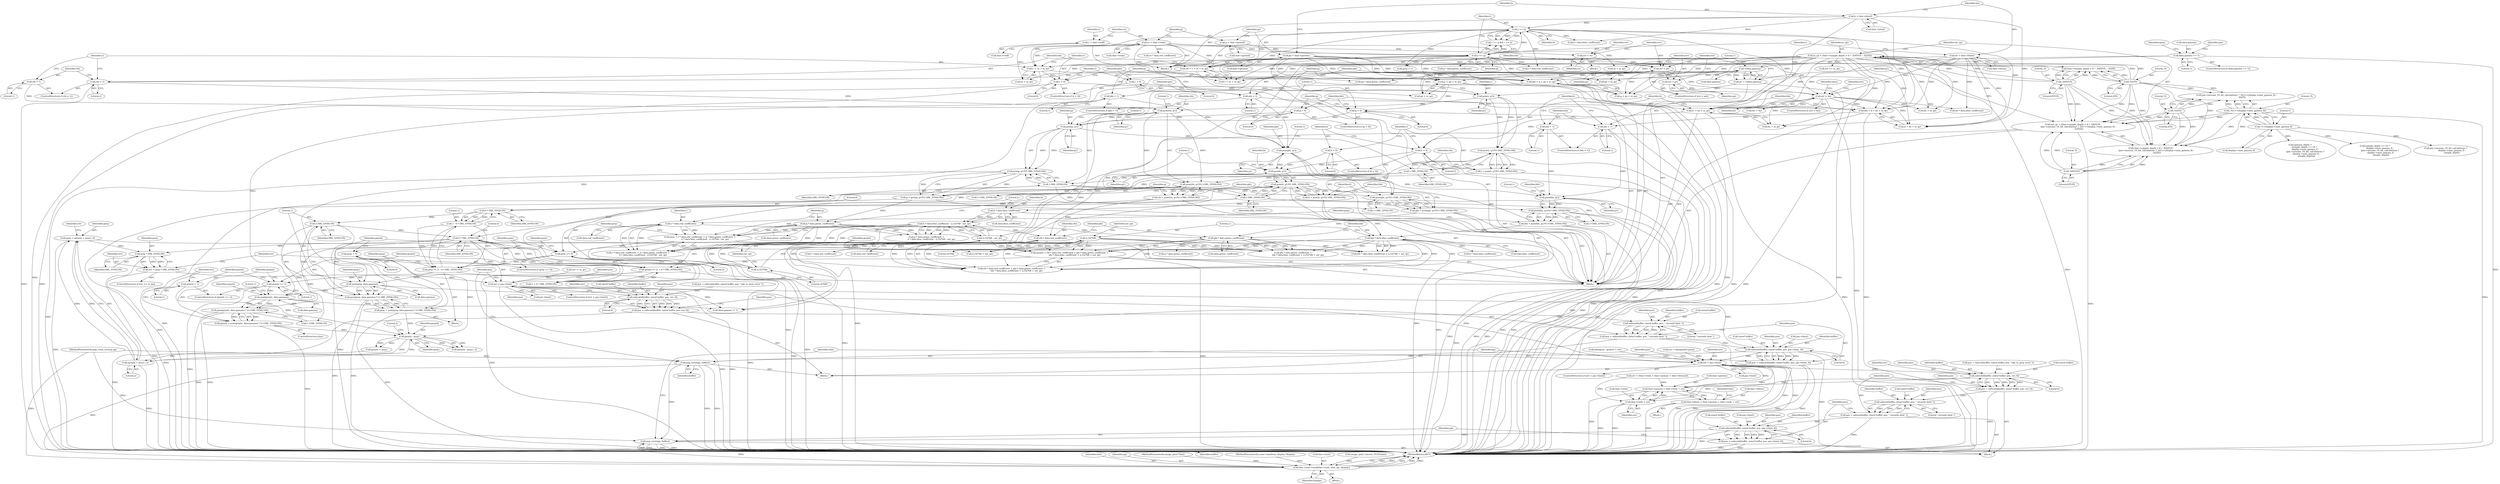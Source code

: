 digraph "0_Android_9d4853418ab2f754c2b63e091c29c5529b8b86ca_77@integer" {
"1000589" [label="(Call,gray = (grayhi + gray) / 2)"];
"1000591" [label="(Call,(grayhi + gray) / 2)"];
"1000585" [label="(Call,grayhi - gray)"];
"1000567" [label="(Call,grayhi = 1)"];
"1000571" [label="(Call,grayhi = pow(grayhi, data.gamma) * (1+DBL_EPSILON))"];
"1000573" [label="(Call,pow(grayhi, data.gamma) * (1+DBL_EPSILON))"];
"1000574" [label="(Call,pow(grayhi, data.gamma))"];
"1000564" [label="(Call,grayhi >= 1)"];
"1000556" [label="(Call,grayhi *= (1 + 6 * DBL_EPSILON))"];
"1000560" [label="(Call,6 * DBL_EPSILON)"];
"1000528" [label="(Call,1-DBL_EPSILON)"];
"1000517" [label="(Call,6 * DBL_EPSILON)"];
"1000467" [label="(Call,1-DBL_EPSILON)"];
"1000449" [label="(Call,1-DBL_EPSILON)"];
"1000431" [label="(Call,1-DBL_EPSILON)"];
"1000531" [label="(Call,grayhi = rhi * data.red_coefficient + ghi * data.green_coefficient +\n               bhi * data.blue_coefficient + 2./32768 + out_qe)"];
"1000534" [label="(Call,rhi * data.red_coefficient)"];
"1000434" [label="(Call,rhi = pow(rhi, g1)*(1+DBL_EPSILON))"];
"1000436" [label="(Call,pow(rhi, g1)*(1+DBL_EPSILON))"];
"1000437" [label="(Call,pow(rhi, g1))"];
"1000355" [label="(Call,rhi > 1)"];
"1000347" [label="(Call,rhi = r + re + in_qe)"];
"1000206" [label="(Call,r == b)"];
"1000203" [label="(Call,r == g)"];
"1000166" [label="(Call,r = that->redf)"];
"1000178" [label="(Call,g = that->greenf)"];
"1000190" [label="(Call,b = that->bluef)"];
"1000172" [label="(Call,re = that->rede)"];
"1000295" [label="(Call,in_qe = (that->sample_depth > 8 ? .5/65535 : .5/255))"];
"1000303" [label="(Call,.5/65535)"];
"1000306" [label="(Call,.5/255)"];
"1000358" [label="(Call,rhi = 1)"];
"1000428" [label="(Call,pow(r, g1))"];
"1000367" [label="(Call,r < 0)"];
"1000361" [label="(Call,r -= re + in_qe)"];
"1000370" [label="(Call,r = 0)"];
"1000340" [label="(Call,g1 = 1/data.gamma)"];
"1000342" [label="(Call,1/data.gamma)"];
"1000232" [label="(Call,data.gamma == 1)"];
"1000482" [label="(Call,r * data.red_coefficient)"];
"1000425" [label="(Call,r = pow(r, g1)*(1-DBL_EPSILON))"];
"1000427" [label="(Call,pow(r, g1)*(1-DBL_EPSILON))"];
"1000540" [label="(Call,ghi * data.green_coefficient)"];
"1000452" [label="(Call,ghi = pow(ghi, g1)*(1+DBL_EPSILON))"];
"1000454" [label="(Call,pow(ghi, g1)*(1+DBL_EPSILON))"];
"1000455" [label="(Call,pow(ghi, g1))"];
"1000381" [label="(Call,ghi > 1)"];
"1000373" [label="(Call,ghi = g + ge + in_qe)"];
"1000184" [label="(Call,ge = that->greene)"];
"1000217" [label="(Call,err < ge)"];
"1000213" [label="(Call,err = re)"];
"1000384" [label="(Call,ghi = 1)"];
"1000446" [label="(Call,pow(g, g1))"];
"1000396" [label="(Call,g = 0)"];
"1000393" [label="(Call,g < 0)"];
"1000387" [label="(Call,g -= ge + in_qe)"];
"1000488" [label="(Call,g * data.green_coefficient)"];
"1000443" [label="(Call,g = pow(g, g1)*(1-DBL_EPSILON))"];
"1000445" [label="(Call,pow(g, g1)*(1-DBL_EPSILON))"];
"1000546" [label="(Call,bhi * data.blue_coefficient)"];
"1000470" [label="(Call,bhi = pow(bhi, g1)*(1+DBL_EPSILON))"];
"1000472" [label="(Call,pow(bhi, g1)*(1+DBL_EPSILON))"];
"1000473" [label="(Call,pow(bhi, g1))"];
"1000410" [label="(Call,bhi = 1)"];
"1000407" [label="(Call,bhi > 1)"];
"1000399" [label="(Call,bhi = b + be + in_qe)"];
"1000224" [label="(Call,err < be)"];
"1000220" [label="(Call,err = ge)"];
"1000196" [label="(Call,be = that->bluee)"];
"1000464" [label="(Call,pow(b, g1))"];
"1000419" [label="(Call,b < 0)"];
"1000413" [label="(Call,b -= be + in_qe)"];
"1000422" [label="(Call,b = 0)"];
"1000494" [label="(Call,b * data.blue_coefficient)"];
"1000461" [label="(Call,b = pow(b, g1)*(1-DBL_EPSILON))"];
"1000463" [label="(Call,pow(b, g1)*(1-DBL_EPSILON))"];
"1000552" [label="(Call,2./32768)"];
"1000499" [label="(Call,2./32768 - out_qe)"];
"1000500" [label="(Call,2./32768)"];
"1000310" [label="(Call,out_qe = (that->sample_depth > 8 ? .5/65535 :\n               (pm->assume_16_bit_calculations ? .5/(1<<display->max_gamma_8) :\n                .5/255)))"];
"1000318" [label="(Call,.5/65535)"];
"1000325" [label="(Call,.5/(1<<display->max_gamma_8))"];
"1000327" [label="(Call,1<<display->max_gamma_8)"];
"1000332" [label="(Call,.5/255)"];
"1000523" [label="(Call,pow(gray, data.gamma))"];
"1000513" [label="(Call,gray *= (1 - 6 * DBL_EPSILON))"];
"1000515" [label="(Call,1 - 6 * DBL_EPSILON)"];
"1000505" [label="(Call,gray <= 0)"];
"1000479" [label="(Call,gray = r * data.red_coefficient + g * data.green_coefficient +\n               b * data.blue_coefficient - 2./32768 - out_qe)"];
"1000493" [label="(Call,b * data.blue_coefficient - 2./32768 - out_qe)"];
"1000508" [label="(Call,gray = 0)"];
"1000520" [label="(Call,gray = pow(gray, data.gamma) * (1-DBL_EPSILON))"];
"1000522" [label="(Call,pow(gray, data.gamma) * (1-DBL_EPSILON))"];
"1000602" [label="(Call,gray * DBL_EPSILON)"];
"1000600" [label="(Call,err = gray * DBL_EPSILON)"];
"1000610" [label="(Call,err > pm->limit)"];
"1000631" [label="(Call,safecatd(buffer, sizeof buffer, pos, err, 6))"];
"1000629" [label="(Call,pos = safecatd(buffer, sizeof buffer, pos, err, 6))"];
"1000640" [label="(Call,safecat(buffer, sizeof buffer, pos, \" exceeds limit \"))"];
"1000638" [label="(Call,pos = safecat(buffer, sizeof buffer, pos, \" exceeds limit \"))"];
"1000648" [label="(Call,safecatd(buffer, sizeof buffer, pos, pm->limit, 6))"];
"1000646" [label="(Call,pos = safecatd(buffer, sizeof buffer, pos, pm->limit, 6))"];
"1000657" [label="(Call,png_error(pp, buffer))"];
"1001225" [label="(Call,png_error(pp, buffer))"];
"1001318" [label="(Call,this->next->mod(this->next, that, pp, display))"];
"1001178" [label="(Call,err > pm->limit)"];
"1001199" [label="(Call,safecatd(buffer, sizeof buffer, pos, err, 6))"];
"1001197" [label="(Call,pos = safecatd(buffer, sizeof buffer, pos, err, 6))"];
"1001208" [label="(Call,safecat(buffer, sizeof buffer, pos, \" exceeds limit \"))"];
"1001206" [label="(Call,pos = safecat(buffer, sizeof buffer, pos, \" exceeds limit \"))"];
"1001216" [label="(Call,safecatd(buffer, sizeof buffer, pos, pm->limit, 6))"];
"1001214" [label="(Call,pos = safecatd(buffer, sizeof buffer, pos, pm->limit, 6))"];
"1001245" [label="(Call,that->greene = that->rede = err)"];
"1001241" [label="(Call,that->bluee = that->greene = that->rede = err)"];
"1001249" [label="(Call,that->rede = err)"];
"1000509" [label="(Identifier,gray)"];
"1000484" [label="(Call,data.red_coefficient)"];
"1001325" [label="(MethodReturn,RET)"];
"1000641" [label="(Identifier,buffer)"];
"1000228" [label="(Identifier,err)"];
"1000213" [label="(Call,err = re)"];
"1000642" [label="(Call,sizeof buffer)"];
"1000174" [label="(Call,that->rede)"];
"1000220" [label="(Call,err = ge)"];
"1000474" [label="(Identifier,bhi)"];
"1000224" [label="(Call,err < be)"];
"1000590" [label="(Identifier,gray)"];
"1000164" [label="(Block,)"];
"1000186" [label="(Call,that->greene)"];
"1000356" [label="(Identifier,rhi)"];
"1000505" [label="(Call,gray <= 0)"];
"1001178" [label="(Call,err > pm->limit)"];
"1000206" [label="(Call,r == b)"];
"1000606" [label="(Call,err -= in_qe)"];
"1000198" [label="(Call,that->bluee)"];
"1000646" [label="(Call,pos = safecatd(buffer, sizeof buffer, pos, pm->limit, 6))"];
"1000516" [label="(Literal,1)"];
"1001198" [label="(Identifier,pos)"];
"1000368" [label="(Identifier,r)"];
"1000561" [label="(Literal,6)"];
"1001207" [label="(Identifier,pos)"];
"1000426" [label="(Identifier,r)"];
"1000815" [label="(Call,data.gamma != 1)"];
"1000553" [label="(Literal,2.)"];
"1000371" [label="(Identifier,r)"];
"1000515" [label="(Call,1 - 6 * DBL_EPSILON)"];
"1000507" [label="(Literal,0)"];
"1000447" [label="(Identifier,g)"];
"1001220" [label="(Identifier,pos)"];
"1000560" [label="(Call,6 * DBL_EPSILON)"];
"1000533" [label="(Call,rhi * data.red_coefficient + ghi * data.green_coefficient +\n               bhi * data.blue_coefficient + 2./32768 + out_qe)"];
"1000325" [label="(Call,.5/(1<<display->max_gamma_8))"];
"1001165" [label="(Call,fabs(gray - graylo) > err)"];
"1001245" [label="(Call,that->greene = that->rede = err)"];
"1001180" [label="(Call,pm->limit)"];
"1000431" [label="(Call,1-DBL_EPSILON)"];
"1001225" [label="(Call,png_error(pp, buffer))"];
"1000386" [label="(Literal,1)"];
"1000657" [label="(Call,png_error(pp, buffer))"];
"1001214" [label="(Call,pos = safecatd(buffer, sizeof buffer, pos, pm->limit, 6))"];
"1000602" [label="(Call,gray * DBL_EPSILON)"];
"1000494" [label="(Call,b * data.blue_coefficient)"];
"1000191" [label="(Identifier,b)"];
"1000429" [label="(Identifier,r)"];
"1000488" [label="(Call,g * data.green_coefficient)"];
"1000310" [label="(Call,out_qe = (that->sample_depth > 8 ? .5/65535 :\n               (pm->assume_16_bit_calculations ? .5/(1<<display->max_gamma_8) :\n                .5/255)))"];
"1000683" [label="(Call,gamma_depth =\n            (sample_depth == 16 ?\n               display->max_gamma_8 :\n               (pm->assume_16_bit_calculations ?\n                  display->max_gamma_8 :\n                  sample_depth)))"];
"1001212" [label="(Identifier,pos)"];
"1000564" [label="(Call,grayhi >= 1)"];
"1000388" [label="(Identifier,g)"];
"1000656" [label="(Literal,6)"];
"1000464" [label="(Call,pow(b, g1))"];
"1000579" [label="(Call,1+DBL_EPSILON)"];
"1000367" [label="(Call,r < 0)"];
"1000236" [label="(Literal,1)"];
"1000610" [label="(Call,err > pm->limit)"];
"1000636" [label="(Identifier,err)"];
"1000167" [label="(Identifier,r)"];
"1000585" [label="(Call,grayhi - gray)"];
"1000574" [label="(Call,pow(grayhi, data.gamma))"];
"1000451" [label="(Identifier,DBL_EPSILON)"];
"1000382" [label="(Identifier,ghi)"];
"1000475" [label="(Identifier,g1)"];
"1000647" [label="(Identifier,pos)"];
"1000565" [label="(Identifier,grayhi)"];
"1000631" [label="(Call,safecatd(buffer, sizeof buffer, pos, err, 6))"];
"1001226" [label="(Identifier,pp)"];
"1000204" [label="(Identifier,r)"];
"1000514" [label="(Identifier,gray)"];
"1001209" [label="(Identifier,buffer)"];
"1000567" [label="(Call,grayhi = 1)"];
"1000639" [label="(Identifier,pos)"];
"1001177" [label="(ControlStructure,if (err > pm->limit))"];
"1000357" [label="(Literal,1)"];
"1001189" [label="(Call,pos = safecat(buffer, sizeof buffer, pos, \"rgb_to_gray error \"))"];
"1000297" [label="(Call,that->sample_depth > 8 ? .5/65535 : .5/255)"];
"1000490" [label="(Call,data.green_coefficient)"];
"1000449" [label="(Call,1-DBL_EPSILON)"];
"1000359" [label="(Identifier,rhi)"];
"1001197" [label="(Call,pos = safecatd(buffer, sizeof buffer, pos, err, 6))"];
"1001201" [label="(Call,sizeof buffer)"];
"1000395" [label="(Literal,0)"];
"1000287" [label="(Block,)"];
"1000495" [label="(Identifier,b)"];
"1000604" [label="(Identifier,DBL_EPSILON)"];
"1000401" [label="(Call,b + be + in_qe)"];
"1000529" [label="(Literal,1)"];
"1000453" [label="(Identifier,ghi)"];
"1000457" [label="(Identifier,g1)"];
"1001141" [label="(Call,err = (that->rede + that->greene + that->bluee)/3)"];
"1001322" [label="(Identifier,that)"];
"1000233" [label="(Call,data.gamma)"];
"1000563" [label="(ControlStructure,if (grayhi >= 1))"];
"1000524" [label="(Identifier,gray)"];
"1000342" [label="(Call,1/data.gamma)"];
"1000644" [label="(Identifier,pos)"];
"1000366" [label="(ControlStructure,if (r < 0))"];
"1001323" [label="(Identifier,pp)"];
"1000555" [label="(Identifier,out_qe)"];
"1000551" [label="(Call,2./32768 + out_qe)"];
"1000419" [label="(Call,b < 0)"];
"1000471" [label="(Identifier,bhi)"];
"1001213" [label="(Literal,\" exceeds limit \")"];
"1000530" [label="(Identifier,DBL_EPSILON)"];
"1000440" [label="(Call,1+DBL_EPSILON)"];
"1000303" [label="(Call,.5/65535)"];
"1000421" [label="(Literal,0)"];
"1000528" [label="(Call,1-DBL_EPSILON)"];
"1000596" [label="(ControlStructure,if (err <= in_qe))"];
"1000446" [label="(Call,pow(g, g1))"];
"1000374" [label="(Identifier,ghi)"];
"1000362" [label="(Identifier,r)"];
"1000397" [label="(Identifier,g)"];
"1000172" [label="(Call,re = that->rede)"];
"1000415" [label="(Call,be + in_qe)"];
"1000521" [label="(Identifier,gray)"];
"1000192" [label="(Call,that->bluef)"];
"1000611" [label="(Identifier,err)"];
"1000340" [label="(Call,g1 = 1/data.gamma)"];
"1000603" [label="(Identifier,gray)"];
"1001217" [label="(Identifier,buffer)"];
"1000413" [label="(Call,b -= be + in_qe)"];
"1000580" [label="(Literal,1)"];
"1000443" [label="(Call,g = pow(g, g1)*(1-DBL_EPSILON))"];
"1000477" [label="(Literal,1)"];
"1000523" [label="(Call,pow(gray, data.gamma))"];
"1001253" [label="(Identifier,err)"];
"1000221" [label="(Identifier,err)"];
"1001210" [label="(Call,sizeof buffer)"];
"1000226" [label="(Identifier,be)"];
"1000586" [label="(Identifier,grayhi)"];
"1000384" [label="(Call,ghi = 1)"];
"1000573" [label="(Call,pow(grayhi, data.gamma) * (1+DBL_EPSILON))"];
"1000203" [label="(Call,r == g)"];
"1000435" [label="(Identifier,rhi)"];
"1000525" [label="(Call,data.gamma)"];
"1001186" [label="(Identifier,pos)"];
"1000659" [label="(Identifier,buffer)"];
"1000489" [label="(Identifier,g)"];
"1000517" [label="(Call,6 * DBL_EPSILON)"];
"1000433" [label="(Identifier,DBL_EPSILON)"];
"1000462" [label="(Identifier,b)"];
"1000480" [label="(Identifier,gray)"];
"1000414" [label="(Identifier,b)"];
"1000196" [label="(Call,be = that->bluee)"];
"1000465" [label="(Identifier,b)"];
"1000222" [label="(Identifier,ge)"];
"1000588" [label="(Literal,2)"];
"1000482" [label="(Call,r * data.red_coefficient)"];
"1000400" [label="(Identifier,bhi)"];
"1000428" [label="(Call,pow(r, g1))"];
"1000227" [label="(Call,err = be)"];
"1000383" [label="(Literal,1)"];
"1000591" [label="(Call,(grayhi + gray) / 2)"];
"1000601" [label="(Identifier,err)"];
"1000387" [label="(Call,g -= ge + in_qe)"];
"1000552" [label="(Call,2./32768)"];
"1000432" [label="(Literal,1)"];
"1000459" [label="(Literal,1)"];
"1000638" [label="(Call,pos = safecat(buffer, sizeof buffer, pos, \" exceeds limit \"))"];
"1000411" [label="(Identifier,bhi)"];
"1000649" [label="(Identifier,buffer)"];
"1000399" [label="(Call,bhi = b + be + in_qe)"];
"1000615" [label="(Block,)"];
"1000389" [label="(Call,ge + in_qe)"];
"1000508" [label="(Call,gray = 0)"];
"1000630" [label="(Identifier,pos)"];
"1000637" [label="(Literal,6)"];
"1000409" [label="(Literal,1)"];
"1000436" [label="(Call,pow(rhi, g1)*(1+DBL_EPSILON))"];
"1000587" [label="(Identifier,gray)"];
"1000461" [label="(Call,b = pow(b, g1)*(1-DBL_EPSILON))"];
"1000458" [label="(Call,1+DBL_EPSILON)"];
"1000234" [label="(Identifier,data)"];
"1000556" [label="(Call,grayhi *= (1 + 6 * DBL_EPSILON))"];
"1000178" [label="(Call,g = that->greenf)"];
"1000959" [label="(Call,r * data.red_coefficient)"];
"1000334" [label="(Literal,255)"];
"1000965" [label="(Call,g * data.green_coefficient)"];
"1000232" [label="(Call,data.gamma == 1)"];
"1000343" [label="(Literal,1)"];
"1000184" [label="(Call,ge = that->greene)"];
"1000420" [label="(Identifier,b)"];
"1000218" [label="(Identifier,err)"];
"1000467" [label="(Call,1-DBL_EPSILON)"];
"1001199" [label="(Call,safecatd(buffer, sizeof buffer, pos, err, 6))"];
"1001204" [label="(Identifier,err)"];
"1001230" [label="(Identifier,that)"];
"1000216" [label="(ControlStructure,if (err < ge))"];
"1000536" [label="(Call,data.red_coefficient)"];
"1000311" [label="(Identifier,out_qe)"];
"1000445" [label="(Call,pow(g, g1)*(1-DBL_EPSILON))"];
"1000504" [label="(ControlStructure,if (gray <= 0))"];
"1000532" [label="(Identifier,grayhi)"];
"1000320" [label="(Literal,65535)"];
"1001250" [label="(Call,that->rede)"];
"1000547" [label="(Identifier,bhi)"];
"1000450" [label="(Literal,1)"];
"1001241" [label="(Call,that->bluee = that->greene = that->rede = err)"];
"1000434" [label="(Call,rhi = pow(rhi, g1)*(1+DBL_EPSILON))"];
"1001324" [label="(Identifier,display)"];
"1000618" [label="(Identifier,pos)"];
"1000347" [label="(Call,rhi = r + re + in_qe)"];
"1000372" [label="(Literal,0)"];
"1000272" [label="(Call,be * data.blue_coefficient)"];
"1001203" [label="(Identifier,pos)"];
"1000455" [label="(Call,pow(ghi, g1))"];
"1000241" [label="(Call,r * data.red_coefficient)"];
"1000629" [label="(Call,pos = safecatd(buffer, sizeof buffer, pos, err, 6))"];
"1000385" [label="(Identifier,ghi)"];
"1000589" [label="(Call,gray = (grayhi + gray) / 2)"];
"1000361" [label="(Call,r -= re + in_qe)"];
"1000522" [label="(Call,pow(gray, data.gamma) * (1-DBL_EPSILON))"];
"1000327" [label="(Call,1<<display->max_gamma_8)"];
"1000396" [label="(Call,g = 0)"];
"1000412" [label="(Literal,1)"];
"1000140" [label="(MethodParameterIn,image_pixel *that)"];
"1000685" [label="(Call,sample_depth == 16 ?\n               display->max_gamma_8 :\n               (pm->assume_16_bit_calculations ?\n                  display->max_gamma_8 :\n                  sample_depth))"];
"1000468" [label="(Literal,1)"];
"1000403" [label="(Call,be + in_qe)"];
"1000437" [label="(Call,pow(rhi, g1))"];
"1000481" [label="(Call,r * data.red_coefficient + g * data.green_coefficient +\n               b * data.blue_coefficient - 2./32768 - out_qe)"];
"1000348" [label="(Identifier,rhi)"];
"1000296" [label="(Identifier,in_qe)"];
"1000512" [label="(Block,)"];
"1000307" [label="(Literal,.5)"];
"1000539" [label="(Call,ghi * data.green_coefficient +\n               bhi * data.blue_coefficient + 2./32768 + out_qe)"];
"1000266" [label="(Call,ge * data.green_coefficient)"];
"1000534" [label="(Call,rhi * data.red_coefficient)"];
"1000380" [label="(ControlStructure,if (ghi > 1))"];
"1000658" [label="(Identifier,pp)"];
"1000970" [label="(Call,b * data.blue_coefficient)"];
"1000319" [label="(Literal,.5)"];
"1000141" [label="(MethodParameterIn,png_const_structp pp)"];
"1001218" [label="(Call,sizeof buffer)"];
"1000598" [label="(Identifier,err)"];
"1000143" [label="(Block,)"];
"1000463" [label="(Call,pow(b, g1)*(1-DBL_EPSILON))"];
"1000569" [label="(Literal,1)"];
"1000570" [label="(ControlStructure,else)"];
"1000231" [label="(ControlStructure,if (data.gamma == 1))"];
"1000472" [label="(Call,pow(bhi, g1)*(1+DBL_EPSILON))"];
"1000223" [label="(ControlStructure,if (err < be))"];
"1000355" [label="(Call,rhi > 1)"];
"1000358" [label="(Call,rhi = 1)"];
"1000633" [label="(Call,sizeof buffer)"];
"1000502" [label="(Literal,32768)"];
"1000518" [label="(Literal,6)"];
"1000219" [label="(Identifier,ge)"];
"1001208" [label="(Call,safecat(buffer, sizeof buffer, pos, \" exceeds limit \"))"];
"1000493" [label="(Call,b * data.blue_coefficient - 2./32768 - out_qe)"];
"1000557" [label="(Identifier,grayhi)"];
"1000469" [label="(Identifier,DBL_EPSILON)"];
"1000576" [label="(Call,data.gamma)"];
"1000306" [label="(Call,.5/255)"];
"1000341" [label="(Identifier,g1)"];
"1000466" [label="(Identifier,g1)"];
"1000321" [label="(Call,pm->assume_16_bit_calculations ? .5/(1<<display->max_gamma_8) :\n                .5/255)"];
"1000190" [label="(Call,b = that->bluef)"];
"1000506" [label="(Identifier,gray)"];
"1000612" [label="(Call,pm->limit)"];
"1000571" [label="(Call,grayhi = pow(grayhi, data.gamma) * (1+DBL_EPSILON))"];
"1000692" [label="(Call,pm->assume_16_bit_calculations ?\n                  display->max_gamma_8 :\n                  sample_depth)"];
"1001227" [label="(Identifier,buffer)"];
"1000427" [label="(Call,pow(r, g1)*(1-DBL_EPSILON))"];
"1001242" [label="(Call,that->bluee)"];
"1000448" [label="(Identifier,g1)"];
"1000513" [label="(Call,gray *= (1 - 6 * DBL_EPSILON))"];
"1000207" [label="(Identifier,r)"];
"1000519" [label="(Identifier,DBL_EPSILON)"];
"1000575" [label="(Identifier,grayhi)"];
"1001224" [label="(Literal,6)"];
"1000487" [label="(Call,g * data.green_coefficient +\n               b * data.blue_coefficient - 2./32768 - out_qe)"];
"1000354" [label="(ControlStructure,if (rhi > 1))"];
"1000499" [label="(Call,2./32768 - out_qe)"];
"1000425" [label="(Call,r = pow(r, g1)*(1-DBL_EPSILON))"];
"1001221" [label="(Call,pm->limit)"];
"1000439" [label="(Identifier,g1)"];
"1000597" [label="(Call,err <= in_qe)"];
"1000312" [label="(Call,that->sample_depth > 8 ? .5/65535 :\n               (pm->assume_16_bit_calculations ? .5/(1<<display->max_gamma_8) :\n                .5/255))"];
"1000369" [label="(Literal,0)"];
"1000394" [label="(Identifier,g)"];
"1001216" [label="(Call,safecatd(buffer, sizeof buffer, pos, pm->limit, 6))"];
"1000566" [label="(Literal,1)"];
"1000583" [label="(Identifier,err)"];
"1000305" [label="(Literal,65535)"];
"1000318" [label="(Call,.5/65535)"];
"1000217" [label="(Call,err < ge)"];
"1000609" [label="(ControlStructure,if (err > pm->limit))"];
"1000650" [label="(Call,sizeof buffer)"];
"1000444" [label="(Identifier,g)"];
"1001246" [label="(Call,that->greene)"];
"1000168" [label="(Call,that->redf)"];
"1000329" [label="(Call,display->max_gamma_8)"];
"1001183" [label="(Block,)"];
"1000454" [label="(Call,pow(ghi, g1)*(1+DBL_EPSILON))"];
"1000225" [label="(Identifier,err)"];
"1000645" [label="(Literal,\" exceeds limit \")"];
"1000423" [label="(Identifier,b)"];
"1000349" [label="(Call,r + re + in_qe)"];
"1000180" [label="(Call,that->greenf)"];
"1000332" [label="(Call,.5/255)"];
"1000308" [label="(Literal,255)"];
"1000483" [label="(Identifier,r)"];
"1000393" [label="(Call,g < 0)"];
"1000424" [label="(Literal,0)"];
"1000632" [label="(Identifier,buffer)"];
"1001249" [label="(Call,that->rede = err)"];
"1000142" [label="(MethodParameterIn,const transform_display *display)"];
"1000408" [label="(Identifier,bhi)"];
"1000260" [label="(Call,re * data.red_coefficient)"];
"1001215" [label="(Identifier,pos)"];
"1000290" [label="(Identifier,pm)"];
"1000541" [label="(Identifier,ghi)"];
"1000202" [label="(Call,r == g && r == b)"];
"1000470" [label="(Call,bhi = pow(bhi, g1)*(1+DBL_EPSILON))"];
"1000326" [label="(Literal,.5)"];
"1001171" [label="(Call,err = fabs(graylo-gray))"];
"1001257" [label="(Identifier,that)"];
"1001319" [label="(Call,this->next)"];
"1000209" [label="(Block,)"];
"1000410" [label="(Call,bhi = 1)"];
"1000370" [label="(Call,r = 0)"];
"1000208" [label="(Identifier,b)"];
"1000295" [label="(Call,in_qe = (that->sample_depth > 8 ? .5/65535 : .5/255))"];
"1000652" [label="(Identifier,pos)"];
"1000510" [label="(Literal,0)"];
"1000252" [label="(Call,b * data.blue_coefficient)"];
"1000363" [label="(Call,re + in_qe)"];
"1000344" [label="(Call,data.gamma)"];
"1000392" [label="(ControlStructure,if (g < 0))"];
"1001205" [label="(Literal,6)"];
"1000640" [label="(Call,safecat(buffer, sizeof buffer, pos, \" exceeds limit \"))"];
"1000215" [label="(Identifier,re)"];
"1000635" [label="(Identifier,pos)"];
"1000562" [label="(Identifier,DBL_EPSILON)"];
"1001206" [label="(Call,pos = safecat(buffer, sizeof buffer, pos, \" exceeds limit \"))"];
"1000422" [label="(Call,b = 0)"];
"1000501" [label="(Literal,2.)"];
"1000406" [label="(ControlStructure,if (bhi > 1))"];
"1000545" [label="(Call,bhi * data.blue_coefficient + 2./32768 + out_qe)"];
"1000185" [label="(Identifier,ge)"];
"1000247" [label="(Call,g * data.green_coefficient)"];
"1000166" [label="(Call,r = that->redf)"];
"1000476" [label="(Call,1+DBL_EPSILON)"];
"1000621" [label="(Call,pos = safecat(buffer, sizeof buffer, pos, \"rgb_to_gray error \"))"];
"1000546" [label="(Call,bhi * data.blue_coefficient)"];
"1001179" [label="(Identifier,err)"];
"1000503" [label="(Identifier,out_qe)"];
"1000572" [label="(Identifier,grayhi)"];
"1000375" [label="(Call,g + ge + in_qe)"];
"1000333" [label="(Literal,.5)"];
"1000161" [label="(Call,image_pixel_convert_PLTE(that))"];
"1000531" [label="(Call,grayhi = rhi * data.red_coefficient + ghi * data.green_coefficient +\n               bhi * data.blue_coefficient + 2./32768 + out_qe)"];
"1000360" [label="(Literal,1)"];
"1000479" [label="(Call,gray = r * data.red_coefficient + g * data.green_coefficient +\n               b * data.blue_coefficient - 2./32768 - out_qe)"];
"1000663" [label="(Identifier,pm)"];
"1000496" [label="(Call,data.blue_coefficient)"];
"1000540" [label="(Call,ghi * data.green_coefficient)"];
"1000473" [label="(Call,pow(bhi, g1))"];
"1000648" [label="(Call,safecatd(buffer, sizeof buffer, pos, pm->limit, 6))"];
"1000441" [label="(Literal,1)"];
"1000152" [label="(Block,)"];
"1000535" [label="(Identifier,rhi)"];
"1000210" [label="(Call,gray = r)"];
"1000328" [label="(Literal,1)"];
"1001200" [label="(Identifier,buffer)"];
"1000351" [label="(Call,re + in_qe)"];
"1000520" [label="(Call,gray = pow(gray, data.gamma) * (1-DBL_EPSILON))"];
"1000456" [label="(Identifier,ghi)"];
"1000407" [label="(Call,bhi > 1)"];
"1000542" [label="(Call,data.green_coefficient)"];
"1000500" [label="(Call,2./32768)"];
"1000568" [label="(Identifier,grayhi)"];
"1000592" [label="(Call,grayhi + gray)"];
"1000452" [label="(Call,ghi = pow(ghi, g1)*(1+DBL_EPSILON))"];
"1000205" [label="(Identifier,g)"];
"1000381" [label="(Call,ghi > 1)"];
"1000548" [label="(Call,data.blue_coefficient)"];
"1000418" [label="(ControlStructure,if (b < 0))"];
"1000430" [label="(Identifier,g1)"];
"1000558" [label="(Call,1 + 6 * DBL_EPSILON)"];
"1000179" [label="(Identifier,g)"];
"1000595" [label="(Literal,2)"];
"1000304" [label="(Literal,.5)"];
"1000197" [label="(Identifier,be)"];
"1001318" [label="(Call,this->next->mod(this->next, that, pp, display))"];
"1000173" [label="(Identifier,re)"];
"1000398" [label="(Literal,0)"];
"1000554" [label="(Literal,32768)"];
"1000438" [label="(Identifier,rhi)"];
"1000600" [label="(Call,err = gray * DBL_EPSILON)"];
"1000239" [label="(Identifier,gray)"];
"1000214" [label="(Identifier,err)"];
"1000377" [label="(Call,ge + in_qe)"];
"1000653" [label="(Call,pm->limit)"];
"1000373" [label="(Call,ghi = g + ge + in_qe)"];
"1000584" [label="(Call,(grayhi - gray) / 2)"];
"1000589" -> "1000287"  [label="AST: "];
"1000589" -> "1000591"  [label="CFG: "];
"1000590" -> "1000589"  [label="AST: "];
"1000591" -> "1000589"  [label="AST: "];
"1000598" -> "1000589"  [label="CFG: "];
"1000589" -> "1001325"  [label="DDG: "];
"1000591" -> "1000589"  [label="DDG: "];
"1000591" -> "1000589"  [label="DDG: "];
"1000589" -> "1000602"  [label="DDG: "];
"1000591" -> "1000595"  [label="CFG: "];
"1000592" -> "1000591"  [label="AST: "];
"1000595" -> "1000591"  [label="AST: "];
"1000591" -> "1001325"  [label="DDG: "];
"1000585" -> "1000591"  [label="DDG: "];
"1000585" -> "1000591"  [label="DDG: "];
"1000585" -> "1000584"  [label="AST: "];
"1000585" -> "1000587"  [label="CFG: "];
"1000586" -> "1000585"  [label="AST: "];
"1000587" -> "1000585"  [label="AST: "];
"1000588" -> "1000585"  [label="CFG: "];
"1000585" -> "1000584"  [label="DDG: "];
"1000585" -> "1000584"  [label="DDG: "];
"1000567" -> "1000585"  [label="DDG: "];
"1000571" -> "1000585"  [label="DDG: "];
"1000508" -> "1000585"  [label="DDG: "];
"1000520" -> "1000585"  [label="DDG: "];
"1000585" -> "1000592"  [label="DDG: "];
"1000585" -> "1000592"  [label="DDG: "];
"1000567" -> "1000563"  [label="AST: "];
"1000567" -> "1000569"  [label="CFG: "];
"1000568" -> "1000567"  [label="AST: "];
"1000569" -> "1000567"  [label="AST: "];
"1000583" -> "1000567"  [label="CFG: "];
"1000571" -> "1000570"  [label="AST: "];
"1000571" -> "1000573"  [label="CFG: "];
"1000572" -> "1000571"  [label="AST: "];
"1000573" -> "1000571"  [label="AST: "];
"1000583" -> "1000571"  [label="CFG: "];
"1000571" -> "1001325"  [label="DDG: "];
"1000573" -> "1000571"  [label="DDG: "];
"1000573" -> "1000571"  [label="DDG: "];
"1000573" -> "1000579"  [label="CFG: "];
"1000574" -> "1000573"  [label="AST: "];
"1000579" -> "1000573"  [label="AST: "];
"1000573" -> "1001325"  [label="DDG: "];
"1000573" -> "1001325"  [label="DDG: "];
"1000574" -> "1000573"  [label="DDG: "];
"1000574" -> "1000573"  [label="DDG: "];
"1000560" -> "1000573"  [label="DDG: "];
"1000574" -> "1000576"  [label="CFG: "];
"1000575" -> "1000574"  [label="AST: "];
"1000576" -> "1000574"  [label="AST: "];
"1000580" -> "1000574"  [label="CFG: "];
"1000564" -> "1000574"  [label="DDG: "];
"1000523" -> "1000574"  [label="DDG: "];
"1000342" -> "1000574"  [label="DDG: "];
"1000574" -> "1000815"  [label="DDG: "];
"1000564" -> "1000563"  [label="AST: "];
"1000564" -> "1000566"  [label="CFG: "];
"1000565" -> "1000564"  [label="AST: "];
"1000566" -> "1000564"  [label="AST: "];
"1000568" -> "1000564"  [label="CFG: "];
"1000572" -> "1000564"  [label="CFG: "];
"1000564" -> "1001325"  [label="DDG: "];
"1000556" -> "1000564"  [label="DDG: "];
"1000556" -> "1000287"  [label="AST: "];
"1000556" -> "1000558"  [label="CFG: "];
"1000557" -> "1000556"  [label="AST: "];
"1000558" -> "1000556"  [label="AST: "];
"1000565" -> "1000556"  [label="CFG: "];
"1000556" -> "1001325"  [label="DDG: "];
"1000560" -> "1000556"  [label="DDG: "];
"1000560" -> "1000556"  [label="DDG: "];
"1000531" -> "1000556"  [label="DDG: "];
"1000560" -> "1000558"  [label="AST: "];
"1000560" -> "1000562"  [label="CFG: "];
"1000561" -> "1000560"  [label="AST: "];
"1000562" -> "1000560"  [label="AST: "];
"1000558" -> "1000560"  [label="CFG: "];
"1000560" -> "1001325"  [label="DDG: "];
"1000560" -> "1000558"  [label="DDG: "];
"1000560" -> "1000558"  [label="DDG: "];
"1000528" -> "1000560"  [label="DDG: "];
"1000467" -> "1000560"  [label="DDG: "];
"1000560" -> "1000579"  [label="DDG: "];
"1000560" -> "1000602"  [label="DDG: "];
"1000528" -> "1000522"  [label="AST: "];
"1000528" -> "1000530"  [label="CFG: "];
"1000529" -> "1000528"  [label="AST: "];
"1000530" -> "1000528"  [label="AST: "];
"1000522" -> "1000528"  [label="CFG: "];
"1000528" -> "1000522"  [label="DDG: "];
"1000528" -> "1000522"  [label="DDG: "];
"1000517" -> "1000528"  [label="DDG: "];
"1000517" -> "1000515"  [label="AST: "];
"1000517" -> "1000519"  [label="CFG: "];
"1000518" -> "1000517"  [label="AST: "];
"1000519" -> "1000517"  [label="AST: "];
"1000515" -> "1000517"  [label="CFG: "];
"1000517" -> "1000515"  [label="DDG: "];
"1000517" -> "1000515"  [label="DDG: "];
"1000467" -> "1000517"  [label="DDG: "];
"1000467" -> "1000463"  [label="AST: "];
"1000467" -> "1000469"  [label="CFG: "];
"1000468" -> "1000467"  [label="AST: "];
"1000469" -> "1000467"  [label="AST: "];
"1000463" -> "1000467"  [label="CFG: "];
"1000467" -> "1000463"  [label="DDG: "];
"1000467" -> "1000463"  [label="DDG: "];
"1000449" -> "1000467"  [label="DDG: "];
"1000467" -> "1000472"  [label="DDG: "];
"1000467" -> "1000476"  [label="DDG: "];
"1000449" -> "1000445"  [label="AST: "];
"1000449" -> "1000451"  [label="CFG: "];
"1000450" -> "1000449"  [label="AST: "];
"1000451" -> "1000449"  [label="AST: "];
"1000445" -> "1000449"  [label="CFG: "];
"1000449" -> "1000445"  [label="DDG: "];
"1000449" -> "1000445"  [label="DDG: "];
"1000431" -> "1000449"  [label="DDG: "];
"1000449" -> "1000454"  [label="DDG: "];
"1000449" -> "1000458"  [label="DDG: "];
"1000431" -> "1000427"  [label="AST: "];
"1000431" -> "1000433"  [label="CFG: "];
"1000432" -> "1000431"  [label="AST: "];
"1000433" -> "1000431"  [label="AST: "];
"1000427" -> "1000431"  [label="CFG: "];
"1000431" -> "1000427"  [label="DDG: "];
"1000431" -> "1000427"  [label="DDG: "];
"1000431" -> "1000436"  [label="DDG: "];
"1000431" -> "1000440"  [label="DDG: "];
"1000531" -> "1000287"  [label="AST: "];
"1000531" -> "1000533"  [label="CFG: "];
"1000532" -> "1000531"  [label="AST: "];
"1000533" -> "1000531"  [label="AST: "];
"1000557" -> "1000531"  [label="CFG: "];
"1000531" -> "1001325"  [label="DDG: "];
"1000534" -> "1000531"  [label="DDG: "];
"1000534" -> "1000531"  [label="DDG: "];
"1000540" -> "1000531"  [label="DDG: "];
"1000540" -> "1000531"  [label="DDG: "];
"1000546" -> "1000531"  [label="DDG: "];
"1000546" -> "1000531"  [label="DDG: "];
"1000552" -> "1000531"  [label="DDG: "];
"1000552" -> "1000531"  [label="DDG: "];
"1000499" -> "1000531"  [label="DDG: "];
"1000534" -> "1000533"  [label="AST: "];
"1000534" -> "1000536"  [label="CFG: "];
"1000535" -> "1000534"  [label="AST: "];
"1000536" -> "1000534"  [label="AST: "];
"1000541" -> "1000534"  [label="CFG: "];
"1000534" -> "1000533"  [label="DDG: "];
"1000534" -> "1000533"  [label="DDG: "];
"1000434" -> "1000534"  [label="DDG: "];
"1000482" -> "1000534"  [label="DDG: "];
"1000534" -> "1000959"  [label="DDG: "];
"1000434" -> "1000287"  [label="AST: "];
"1000434" -> "1000436"  [label="CFG: "];
"1000435" -> "1000434"  [label="AST: "];
"1000436" -> "1000434"  [label="AST: "];
"1000444" -> "1000434"  [label="CFG: "];
"1000434" -> "1001325"  [label="DDG: "];
"1000436" -> "1000434"  [label="DDG: "];
"1000436" -> "1000434"  [label="DDG: "];
"1000436" -> "1000440"  [label="CFG: "];
"1000437" -> "1000436"  [label="AST: "];
"1000440" -> "1000436"  [label="AST: "];
"1000436" -> "1001325"  [label="DDG: "];
"1000437" -> "1000436"  [label="DDG: "];
"1000437" -> "1000436"  [label="DDG: "];
"1000437" -> "1000439"  [label="CFG: "];
"1000438" -> "1000437"  [label="AST: "];
"1000439" -> "1000437"  [label="AST: "];
"1000441" -> "1000437"  [label="CFG: "];
"1000355" -> "1000437"  [label="DDG: "];
"1000358" -> "1000437"  [label="DDG: "];
"1000428" -> "1000437"  [label="DDG: "];
"1000437" -> "1000446"  [label="DDG: "];
"1000355" -> "1000354"  [label="AST: "];
"1000355" -> "1000357"  [label="CFG: "];
"1000356" -> "1000355"  [label="AST: "];
"1000357" -> "1000355"  [label="AST: "];
"1000359" -> "1000355"  [label="CFG: "];
"1000362" -> "1000355"  [label="CFG: "];
"1000355" -> "1001325"  [label="DDG: "];
"1000347" -> "1000355"  [label="DDG: "];
"1000347" -> "1000287"  [label="AST: "];
"1000347" -> "1000349"  [label="CFG: "];
"1000348" -> "1000347"  [label="AST: "];
"1000349" -> "1000347"  [label="AST: "];
"1000356" -> "1000347"  [label="CFG: "];
"1000347" -> "1001325"  [label="DDG: "];
"1000206" -> "1000347"  [label="DDG: "];
"1000203" -> "1000347"  [label="DDG: "];
"1000172" -> "1000347"  [label="DDG: "];
"1000295" -> "1000347"  [label="DDG: "];
"1000206" -> "1000202"  [label="AST: "];
"1000206" -> "1000208"  [label="CFG: "];
"1000207" -> "1000206"  [label="AST: "];
"1000208" -> "1000206"  [label="AST: "];
"1000202" -> "1000206"  [label="CFG: "];
"1000206" -> "1000202"  [label="DDG: "];
"1000206" -> "1000202"  [label="DDG: "];
"1000203" -> "1000206"  [label="DDG: "];
"1000190" -> "1000206"  [label="DDG: "];
"1000206" -> "1000210"  [label="DDG: "];
"1000206" -> "1000241"  [label="DDG: "];
"1000206" -> "1000252"  [label="DDG: "];
"1000206" -> "1000349"  [label="DDG: "];
"1000206" -> "1000361"  [label="DDG: "];
"1000206" -> "1000399"  [label="DDG: "];
"1000206" -> "1000401"  [label="DDG: "];
"1000206" -> "1000413"  [label="DDG: "];
"1000203" -> "1000202"  [label="AST: "];
"1000203" -> "1000205"  [label="CFG: "];
"1000204" -> "1000203"  [label="AST: "];
"1000205" -> "1000203"  [label="AST: "];
"1000207" -> "1000203"  [label="CFG: "];
"1000202" -> "1000203"  [label="CFG: "];
"1000203" -> "1000202"  [label="DDG: "];
"1000203" -> "1000202"  [label="DDG: "];
"1000166" -> "1000203"  [label="DDG: "];
"1000178" -> "1000203"  [label="DDG: "];
"1000203" -> "1000210"  [label="DDG: "];
"1000203" -> "1000241"  [label="DDG: "];
"1000203" -> "1000247"  [label="DDG: "];
"1000203" -> "1000349"  [label="DDG: "];
"1000203" -> "1000361"  [label="DDG: "];
"1000203" -> "1000373"  [label="DDG: "];
"1000203" -> "1000375"  [label="DDG: "];
"1000203" -> "1000387"  [label="DDG: "];
"1000166" -> "1000164"  [label="AST: "];
"1000166" -> "1000168"  [label="CFG: "];
"1000167" -> "1000166"  [label="AST: "];
"1000168" -> "1000166"  [label="AST: "];
"1000173" -> "1000166"  [label="CFG: "];
"1000178" -> "1000164"  [label="AST: "];
"1000178" -> "1000180"  [label="CFG: "];
"1000179" -> "1000178"  [label="AST: "];
"1000180" -> "1000178"  [label="AST: "];
"1000185" -> "1000178"  [label="CFG: "];
"1000190" -> "1000164"  [label="AST: "];
"1000190" -> "1000192"  [label="CFG: "];
"1000191" -> "1000190"  [label="AST: "];
"1000192" -> "1000190"  [label="AST: "];
"1000197" -> "1000190"  [label="CFG: "];
"1000190" -> "1000252"  [label="DDG: "];
"1000190" -> "1000399"  [label="DDG: "];
"1000190" -> "1000401"  [label="DDG: "];
"1000190" -> "1000413"  [label="DDG: "];
"1000172" -> "1000164"  [label="AST: "];
"1000172" -> "1000174"  [label="CFG: "];
"1000173" -> "1000172"  [label="AST: "];
"1000174" -> "1000172"  [label="AST: "];
"1000179" -> "1000172"  [label="CFG: "];
"1000172" -> "1000213"  [label="DDG: "];
"1000172" -> "1000260"  [label="DDG: "];
"1000172" -> "1000349"  [label="DDG: "];
"1000172" -> "1000351"  [label="DDG: "];
"1000172" -> "1000361"  [label="DDG: "];
"1000172" -> "1000363"  [label="DDG: "];
"1000295" -> "1000287"  [label="AST: "];
"1000295" -> "1000297"  [label="CFG: "];
"1000296" -> "1000295"  [label="AST: "];
"1000297" -> "1000295"  [label="AST: "];
"1000311" -> "1000295"  [label="CFG: "];
"1000295" -> "1001325"  [label="DDG: "];
"1000303" -> "1000295"  [label="DDG: "];
"1000303" -> "1000295"  [label="DDG: "];
"1000306" -> "1000295"  [label="DDG: "];
"1000306" -> "1000295"  [label="DDG: "];
"1000295" -> "1000349"  [label="DDG: "];
"1000295" -> "1000351"  [label="DDG: "];
"1000295" -> "1000361"  [label="DDG: "];
"1000295" -> "1000363"  [label="DDG: "];
"1000295" -> "1000373"  [label="DDG: "];
"1000295" -> "1000375"  [label="DDG: "];
"1000295" -> "1000377"  [label="DDG: "];
"1000295" -> "1000387"  [label="DDG: "];
"1000295" -> "1000389"  [label="DDG: "];
"1000295" -> "1000399"  [label="DDG: "];
"1000295" -> "1000401"  [label="DDG: "];
"1000295" -> "1000403"  [label="DDG: "];
"1000295" -> "1000413"  [label="DDG: "];
"1000295" -> "1000415"  [label="DDG: "];
"1000295" -> "1000597"  [label="DDG: "];
"1000303" -> "1000297"  [label="AST: "];
"1000303" -> "1000305"  [label="CFG: "];
"1000304" -> "1000303"  [label="AST: "];
"1000305" -> "1000303"  [label="AST: "];
"1000297" -> "1000303"  [label="CFG: "];
"1000303" -> "1000297"  [label="DDG: "];
"1000303" -> "1000297"  [label="DDG: "];
"1000303" -> "1000310"  [label="DDG: "];
"1000303" -> "1000310"  [label="DDG: "];
"1000303" -> "1000312"  [label="DDG: "];
"1000303" -> "1000312"  [label="DDG: "];
"1000306" -> "1000297"  [label="AST: "];
"1000306" -> "1000308"  [label="CFG: "];
"1000307" -> "1000306"  [label="AST: "];
"1000308" -> "1000306"  [label="AST: "];
"1000297" -> "1000306"  [label="CFG: "];
"1000306" -> "1000297"  [label="DDG: "];
"1000306" -> "1000297"  [label="DDG: "];
"1000306" -> "1000310"  [label="DDG: "];
"1000306" -> "1000310"  [label="DDG: "];
"1000306" -> "1000312"  [label="DDG: "];
"1000306" -> "1000312"  [label="DDG: "];
"1000306" -> "1000321"  [label="DDG: "];
"1000306" -> "1000321"  [label="DDG: "];
"1000358" -> "1000354"  [label="AST: "];
"1000358" -> "1000360"  [label="CFG: "];
"1000359" -> "1000358"  [label="AST: "];
"1000360" -> "1000358"  [label="AST: "];
"1000362" -> "1000358"  [label="CFG: "];
"1000428" -> "1000427"  [label="AST: "];
"1000428" -> "1000430"  [label="CFG: "];
"1000429" -> "1000428"  [label="AST: "];
"1000430" -> "1000428"  [label="AST: "];
"1000432" -> "1000428"  [label="CFG: "];
"1000428" -> "1000427"  [label="DDG: "];
"1000428" -> "1000427"  [label="DDG: "];
"1000367" -> "1000428"  [label="DDG: "];
"1000370" -> "1000428"  [label="DDG: "];
"1000340" -> "1000428"  [label="DDG: "];
"1000367" -> "1000366"  [label="AST: "];
"1000367" -> "1000369"  [label="CFG: "];
"1000368" -> "1000367"  [label="AST: "];
"1000369" -> "1000367"  [label="AST: "];
"1000371" -> "1000367"  [label="CFG: "];
"1000374" -> "1000367"  [label="CFG: "];
"1000367" -> "1001325"  [label="DDG: "];
"1000361" -> "1000367"  [label="DDG: "];
"1000361" -> "1000287"  [label="AST: "];
"1000361" -> "1000363"  [label="CFG: "];
"1000362" -> "1000361"  [label="AST: "];
"1000363" -> "1000361"  [label="AST: "];
"1000368" -> "1000361"  [label="CFG: "];
"1000361" -> "1001325"  [label="DDG: "];
"1000370" -> "1000366"  [label="AST: "];
"1000370" -> "1000372"  [label="CFG: "];
"1000371" -> "1000370"  [label="AST: "];
"1000372" -> "1000370"  [label="AST: "];
"1000374" -> "1000370"  [label="CFG: "];
"1000340" -> "1000287"  [label="AST: "];
"1000340" -> "1000342"  [label="CFG: "];
"1000341" -> "1000340"  [label="AST: "];
"1000342" -> "1000340"  [label="AST: "];
"1000348" -> "1000340"  [label="CFG: "];
"1000340" -> "1001325"  [label="DDG: "];
"1000342" -> "1000340"  [label="DDG: "];
"1000342" -> "1000340"  [label="DDG: "];
"1000342" -> "1000344"  [label="CFG: "];
"1000343" -> "1000342"  [label="AST: "];
"1000344" -> "1000342"  [label="AST: "];
"1000232" -> "1000342"  [label="DDG: "];
"1000342" -> "1000523"  [label="DDG: "];
"1000342" -> "1000815"  [label="DDG: "];
"1000232" -> "1000231"  [label="AST: "];
"1000232" -> "1000236"  [label="CFG: "];
"1000233" -> "1000232"  [label="AST: "];
"1000236" -> "1000232"  [label="AST: "];
"1000239" -> "1000232"  [label="CFG: "];
"1000290" -> "1000232"  [label="CFG: "];
"1000232" -> "1001325"  [label="DDG: "];
"1000232" -> "1000815"  [label="DDG: "];
"1000482" -> "1000481"  [label="AST: "];
"1000482" -> "1000484"  [label="CFG: "];
"1000483" -> "1000482"  [label="AST: "];
"1000484" -> "1000482"  [label="AST: "];
"1000489" -> "1000482"  [label="CFG: "];
"1000482" -> "1000479"  [label="DDG: "];
"1000482" -> "1000479"  [label="DDG: "];
"1000482" -> "1000481"  [label="DDG: "];
"1000482" -> "1000481"  [label="DDG: "];
"1000425" -> "1000482"  [label="DDG: "];
"1000425" -> "1000287"  [label="AST: "];
"1000425" -> "1000427"  [label="CFG: "];
"1000426" -> "1000425"  [label="AST: "];
"1000427" -> "1000425"  [label="AST: "];
"1000435" -> "1000425"  [label="CFG: "];
"1000425" -> "1001325"  [label="DDG: "];
"1000427" -> "1000425"  [label="DDG: "];
"1000427" -> "1000425"  [label="DDG: "];
"1000427" -> "1001325"  [label="DDG: "];
"1000540" -> "1000539"  [label="AST: "];
"1000540" -> "1000542"  [label="CFG: "];
"1000541" -> "1000540"  [label="AST: "];
"1000542" -> "1000540"  [label="AST: "];
"1000547" -> "1000540"  [label="CFG: "];
"1000540" -> "1000533"  [label="DDG: "];
"1000540" -> "1000533"  [label="DDG: "];
"1000540" -> "1000539"  [label="DDG: "];
"1000540" -> "1000539"  [label="DDG: "];
"1000452" -> "1000540"  [label="DDG: "];
"1000488" -> "1000540"  [label="DDG: "];
"1000540" -> "1000965"  [label="DDG: "];
"1000452" -> "1000287"  [label="AST: "];
"1000452" -> "1000454"  [label="CFG: "];
"1000453" -> "1000452"  [label="AST: "];
"1000454" -> "1000452"  [label="AST: "];
"1000462" -> "1000452"  [label="CFG: "];
"1000452" -> "1001325"  [label="DDG: "];
"1000454" -> "1000452"  [label="DDG: "];
"1000454" -> "1000452"  [label="DDG: "];
"1000454" -> "1000458"  [label="CFG: "];
"1000455" -> "1000454"  [label="AST: "];
"1000458" -> "1000454"  [label="AST: "];
"1000454" -> "1001325"  [label="DDG: "];
"1000455" -> "1000454"  [label="DDG: "];
"1000455" -> "1000454"  [label="DDG: "];
"1000455" -> "1000457"  [label="CFG: "];
"1000456" -> "1000455"  [label="AST: "];
"1000457" -> "1000455"  [label="AST: "];
"1000459" -> "1000455"  [label="CFG: "];
"1000381" -> "1000455"  [label="DDG: "];
"1000384" -> "1000455"  [label="DDG: "];
"1000446" -> "1000455"  [label="DDG: "];
"1000455" -> "1000464"  [label="DDG: "];
"1000381" -> "1000380"  [label="AST: "];
"1000381" -> "1000383"  [label="CFG: "];
"1000382" -> "1000381"  [label="AST: "];
"1000383" -> "1000381"  [label="AST: "];
"1000385" -> "1000381"  [label="CFG: "];
"1000388" -> "1000381"  [label="CFG: "];
"1000381" -> "1001325"  [label="DDG: "];
"1000373" -> "1000381"  [label="DDG: "];
"1000373" -> "1000287"  [label="AST: "];
"1000373" -> "1000375"  [label="CFG: "];
"1000374" -> "1000373"  [label="AST: "];
"1000375" -> "1000373"  [label="AST: "];
"1000382" -> "1000373"  [label="CFG: "];
"1000373" -> "1001325"  [label="DDG: "];
"1000184" -> "1000373"  [label="DDG: "];
"1000217" -> "1000373"  [label="DDG: "];
"1000184" -> "1000164"  [label="AST: "];
"1000184" -> "1000186"  [label="CFG: "];
"1000185" -> "1000184"  [label="AST: "];
"1000186" -> "1000184"  [label="AST: "];
"1000191" -> "1000184"  [label="CFG: "];
"1000184" -> "1000217"  [label="DDG: "];
"1000184" -> "1000266"  [label="DDG: "];
"1000184" -> "1000375"  [label="DDG: "];
"1000184" -> "1000377"  [label="DDG: "];
"1000184" -> "1000387"  [label="DDG: "];
"1000184" -> "1000389"  [label="DDG: "];
"1000217" -> "1000216"  [label="AST: "];
"1000217" -> "1000219"  [label="CFG: "];
"1000218" -> "1000217"  [label="AST: "];
"1000219" -> "1000217"  [label="AST: "];
"1000221" -> "1000217"  [label="CFG: "];
"1000225" -> "1000217"  [label="CFG: "];
"1000217" -> "1001325"  [label="DDG: "];
"1000213" -> "1000217"  [label="DDG: "];
"1000217" -> "1000220"  [label="DDG: "];
"1000217" -> "1000224"  [label="DDG: "];
"1000217" -> "1000266"  [label="DDG: "];
"1000217" -> "1000375"  [label="DDG: "];
"1000217" -> "1000377"  [label="DDG: "];
"1000217" -> "1000387"  [label="DDG: "];
"1000217" -> "1000389"  [label="DDG: "];
"1000213" -> "1000209"  [label="AST: "];
"1000213" -> "1000215"  [label="CFG: "];
"1000214" -> "1000213"  [label="AST: "];
"1000215" -> "1000213"  [label="AST: "];
"1000218" -> "1000213"  [label="CFG: "];
"1000384" -> "1000380"  [label="AST: "];
"1000384" -> "1000386"  [label="CFG: "];
"1000385" -> "1000384"  [label="AST: "];
"1000386" -> "1000384"  [label="AST: "];
"1000388" -> "1000384"  [label="CFG: "];
"1000446" -> "1000445"  [label="AST: "];
"1000446" -> "1000448"  [label="CFG: "];
"1000447" -> "1000446"  [label="AST: "];
"1000448" -> "1000446"  [label="AST: "];
"1000450" -> "1000446"  [label="CFG: "];
"1000446" -> "1000445"  [label="DDG: "];
"1000446" -> "1000445"  [label="DDG: "];
"1000396" -> "1000446"  [label="DDG: "];
"1000393" -> "1000446"  [label="DDG: "];
"1000396" -> "1000392"  [label="AST: "];
"1000396" -> "1000398"  [label="CFG: "];
"1000397" -> "1000396"  [label="AST: "];
"1000398" -> "1000396"  [label="AST: "];
"1000400" -> "1000396"  [label="CFG: "];
"1000393" -> "1000392"  [label="AST: "];
"1000393" -> "1000395"  [label="CFG: "];
"1000394" -> "1000393"  [label="AST: "];
"1000395" -> "1000393"  [label="AST: "];
"1000397" -> "1000393"  [label="CFG: "];
"1000400" -> "1000393"  [label="CFG: "];
"1000393" -> "1001325"  [label="DDG: "];
"1000387" -> "1000393"  [label="DDG: "];
"1000387" -> "1000287"  [label="AST: "];
"1000387" -> "1000389"  [label="CFG: "];
"1000388" -> "1000387"  [label="AST: "];
"1000389" -> "1000387"  [label="AST: "];
"1000394" -> "1000387"  [label="CFG: "];
"1000387" -> "1001325"  [label="DDG: "];
"1000488" -> "1000487"  [label="AST: "];
"1000488" -> "1000490"  [label="CFG: "];
"1000489" -> "1000488"  [label="AST: "];
"1000490" -> "1000488"  [label="AST: "];
"1000495" -> "1000488"  [label="CFG: "];
"1000488" -> "1000479"  [label="DDG: "];
"1000488" -> "1000479"  [label="DDG: "];
"1000488" -> "1000481"  [label="DDG: "];
"1000488" -> "1000481"  [label="DDG: "];
"1000488" -> "1000487"  [label="DDG: "];
"1000488" -> "1000487"  [label="DDG: "];
"1000443" -> "1000488"  [label="DDG: "];
"1000443" -> "1000287"  [label="AST: "];
"1000443" -> "1000445"  [label="CFG: "];
"1000444" -> "1000443"  [label="AST: "];
"1000445" -> "1000443"  [label="AST: "];
"1000453" -> "1000443"  [label="CFG: "];
"1000443" -> "1001325"  [label="DDG: "];
"1000445" -> "1000443"  [label="DDG: "];
"1000445" -> "1000443"  [label="DDG: "];
"1000445" -> "1001325"  [label="DDG: "];
"1000546" -> "1000545"  [label="AST: "];
"1000546" -> "1000548"  [label="CFG: "];
"1000547" -> "1000546"  [label="AST: "];
"1000548" -> "1000546"  [label="AST: "];
"1000553" -> "1000546"  [label="CFG: "];
"1000546" -> "1000533"  [label="DDG: "];
"1000546" -> "1000533"  [label="DDG: "];
"1000546" -> "1000539"  [label="DDG: "];
"1000546" -> "1000539"  [label="DDG: "];
"1000546" -> "1000545"  [label="DDG: "];
"1000546" -> "1000545"  [label="DDG: "];
"1000470" -> "1000546"  [label="DDG: "];
"1000494" -> "1000546"  [label="DDG: "];
"1000546" -> "1000970"  [label="DDG: "];
"1000470" -> "1000287"  [label="AST: "];
"1000470" -> "1000472"  [label="CFG: "];
"1000471" -> "1000470"  [label="AST: "];
"1000472" -> "1000470"  [label="AST: "];
"1000480" -> "1000470"  [label="CFG: "];
"1000470" -> "1001325"  [label="DDG: "];
"1000472" -> "1000470"  [label="DDG: "];
"1000472" -> "1000470"  [label="DDG: "];
"1000472" -> "1000476"  [label="CFG: "];
"1000473" -> "1000472"  [label="AST: "];
"1000476" -> "1000472"  [label="AST: "];
"1000472" -> "1001325"  [label="DDG: "];
"1000472" -> "1001325"  [label="DDG: "];
"1000473" -> "1000472"  [label="DDG: "];
"1000473" -> "1000472"  [label="DDG: "];
"1000473" -> "1000475"  [label="CFG: "];
"1000474" -> "1000473"  [label="AST: "];
"1000475" -> "1000473"  [label="AST: "];
"1000477" -> "1000473"  [label="CFG: "];
"1000473" -> "1001325"  [label="DDG: "];
"1000410" -> "1000473"  [label="DDG: "];
"1000407" -> "1000473"  [label="DDG: "];
"1000464" -> "1000473"  [label="DDG: "];
"1000410" -> "1000406"  [label="AST: "];
"1000410" -> "1000412"  [label="CFG: "];
"1000411" -> "1000410"  [label="AST: "];
"1000412" -> "1000410"  [label="AST: "];
"1000414" -> "1000410"  [label="CFG: "];
"1000407" -> "1000406"  [label="AST: "];
"1000407" -> "1000409"  [label="CFG: "];
"1000408" -> "1000407"  [label="AST: "];
"1000409" -> "1000407"  [label="AST: "];
"1000411" -> "1000407"  [label="CFG: "];
"1000414" -> "1000407"  [label="CFG: "];
"1000407" -> "1001325"  [label="DDG: "];
"1000399" -> "1000407"  [label="DDG: "];
"1000399" -> "1000287"  [label="AST: "];
"1000399" -> "1000401"  [label="CFG: "];
"1000400" -> "1000399"  [label="AST: "];
"1000401" -> "1000399"  [label="AST: "];
"1000408" -> "1000399"  [label="CFG: "];
"1000399" -> "1001325"  [label="DDG: "];
"1000224" -> "1000399"  [label="DDG: "];
"1000196" -> "1000399"  [label="DDG: "];
"1000224" -> "1000223"  [label="AST: "];
"1000224" -> "1000226"  [label="CFG: "];
"1000225" -> "1000224"  [label="AST: "];
"1000226" -> "1000224"  [label="AST: "];
"1000228" -> "1000224"  [label="CFG: "];
"1000234" -> "1000224"  [label="CFG: "];
"1000224" -> "1001325"  [label="DDG: "];
"1000220" -> "1000224"  [label="DDG: "];
"1000196" -> "1000224"  [label="DDG: "];
"1000224" -> "1000227"  [label="DDG: "];
"1000224" -> "1000272"  [label="DDG: "];
"1000224" -> "1000401"  [label="DDG: "];
"1000224" -> "1000403"  [label="DDG: "];
"1000224" -> "1000413"  [label="DDG: "];
"1000224" -> "1000415"  [label="DDG: "];
"1000220" -> "1000216"  [label="AST: "];
"1000220" -> "1000222"  [label="CFG: "];
"1000221" -> "1000220"  [label="AST: "];
"1000222" -> "1000220"  [label="AST: "];
"1000225" -> "1000220"  [label="CFG: "];
"1000196" -> "1000164"  [label="AST: "];
"1000196" -> "1000198"  [label="CFG: "];
"1000197" -> "1000196"  [label="AST: "];
"1000198" -> "1000196"  [label="AST: "];
"1000204" -> "1000196"  [label="CFG: "];
"1000196" -> "1000272"  [label="DDG: "];
"1000196" -> "1000401"  [label="DDG: "];
"1000196" -> "1000403"  [label="DDG: "];
"1000196" -> "1000413"  [label="DDG: "];
"1000196" -> "1000415"  [label="DDG: "];
"1000464" -> "1000463"  [label="AST: "];
"1000464" -> "1000466"  [label="CFG: "];
"1000465" -> "1000464"  [label="AST: "];
"1000466" -> "1000464"  [label="AST: "];
"1000468" -> "1000464"  [label="CFG: "];
"1000464" -> "1000463"  [label="DDG: "];
"1000464" -> "1000463"  [label="DDG: "];
"1000419" -> "1000464"  [label="DDG: "];
"1000422" -> "1000464"  [label="DDG: "];
"1000419" -> "1000418"  [label="AST: "];
"1000419" -> "1000421"  [label="CFG: "];
"1000420" -> "1000419"  [label="AST: "];
"1000421" -> "1000419"  [label="AST: "];
"1000423" -> "1000419"  [label="CFG: "];
"1000426" -> "1000419"  [label="CFG: "];
"1000419" -> "1001325"  [label="DDG: "];
"1000413" -> "1000419"  [label="DDG: "];
"1000413" -> "1000287"  [label="AST: "];
"1000413" -> "1000415"  [label="CFG: "];
"1000414" -> "1000413"  [label="AST: "];
"1000415" -> "1000413"  [label="AST: "];
"1000420" -> "1000413"  [label="CFG: "];
"1000413" -> "1001325"  [label="DDG: "];
"1000422" -> "1000418"  [label="AST: "];
"1000422" -> "1000424"  [label="CFG: "];
"1000423" -> "1000422"  [label="AST: "];
"1000424" -> "1000422"  [label="AST: "];
"1000426" -> "1000422"  [label="CFG: "];
"1000494" -> "1000493"  [label="AST: "];
"1000494" -> "1000496"  [label="CFG: "];
"1000495" -> "1000494"  [label="AST: "];
"1000496" -> "1000494"  [label="AST: "];
"1000501" -> "1000494"  [label="CFG: "];
"1000494" -> "1000493"  [label="DDG: "];
"1000494" -> "1000493"  [label="DDG: "];
"1000461" -> "1000494"  [label="DDG: "];
"1000461" -> "1000287"  [label="AST: "];
"1000461" -> "1000463"  [label="CFG: "];
"1000462" -> "1000461"  [label="AST: "];
"1000463" -> "1000461"  [label="AST: "];
"1000471" -> "1000461"  [label="CFG: "];
"1000461" -> "1001325"  [label="DDG: "];
"1000463" -> "1000461"  [label="DDG: "];
"1000463" -> "1000461"  [label="DDG: "];
"1000463" -> "1001325"  [label="DDG: "];
"1000463" -> "1001325"  [label="DDG: "];
"1000552" -> "1000551"  [label="AST: "];
"1000552" -> "1000554"  [label="CFG: "];
"1000553" -> "1000552"  [label="AST: "];
"1000554" -> "1000552"  [label="AST: "];
"1000555" -> "1000552"  [label="CFG: "];
"1000552" -> "1000533"  [label="DDG: "];
"1000552" -> "1000533"  [label="DDG: "];
"1000552" -> "1000539"  [label="DDG: "];
"1000552" -> "1000539"  [label="DDG: "];
"1000552" -> "1000545"  [label="DDG: "];
"1000552" -> "1000545"  [label="DDG: "];
"1000552" -> "1000551"  [label="DDG: "];
"1000552" -> "1000551"  [label="DDG: "];
"1000499" -> "1000493"  [label="AST: "];
"1000499" -> "1000503"  [label="CFG: "];
"1000500" -> "1000499"  [label="AST: "];
"1000503" -> "1000499"  [label="AST: "];
"1000493" -> "1000499"  [label="CFG: "];
"1000499" -> "1000493"  [label="DDG: "];
"1000499" -> "1000493"  [label="DDG: "];
"1000500" -> "1000499"  [label="DDG: "];
"1000500" -> "1000499"  [label="DDG: "];
"1000310" -> "1000499"  [label="DDG: "];
"1000499" -> "1000533"  [label="DDG: "];
"1000499" -> "1000539"  [label="DDG: "];
"1000499" -> "1000545"  [label="DDG: "];
"1000499" -> "1000551"  [label="DDG: "];
"1000500" -> "1000502"  [label="CFG: "];
"1000501" -> "1000500"  [label="AST: "];
"1000502" -> "1000500"  [label="AST: "];
"1000503" -> "1000500"  [label="CFG: "];
"1000310" -> "1000287"  [label="AST: "];
"1000310" -> "1000312"  [label="CFG: "];
"1000311" -> "1000310"  [label="AST: "];
"1000312" -> "1000310"  [label="AST: "];
"1000341" -> "1000310"  [label="CFG: "];
"1000310" -> "1001325"  [label="DDG: "];
"1000318" -> "1000310"  [label="DDG: "];
"1000318" -> "1000310"  [label="DDG: "];
"1000325" -> "1000310"  [label="DDG: "];
"1000325" -> "1000310"  [label="DDG: "];
"1000332" -> "1000310"  [label="DDG: "];
"1000332" -> "1000310"  [label="DDG: "];
"1000318" -> "1000312"  [label="AST: "];
"1000318" -> "1000320"  [label="CFG: "];
"1000319" -> "1000318"  [label="AST: "];
"1000320" -> "1000318"  [label="AST: "];
"1000312" -> "1000318"  [label="CFG: "];
"1000318" -> "1000312"  [label="DDG: "];
"1000318" -> "1000312"  [label="DDG: "];
"1000325" -> "1000321"  [label="AST: "];
"1000325" -> "1000327"  [label="CFG: "];
"1000326" -> "1000325"  [label="AST: "];
"1000327" -> "1000325"  [label="AST: "];
"1000321" -> "1000325"  [label="CFG: "];
"1000325" -> "1001325"  [label="DDG: "];
"1000325" -> "1000312"  [label="DDG: "];
"1000325" -> "1000312"  [label="DDG: "];
"1000325" -> "1000321"  [label="DDG: "];
"1000325" -> "1000321"  [label="DDG: "];
"1000327" -> "1000325"  [label="DDG: "];
"1000327" -> "1000325"  [label="DDG: "];
"1000327" -> "1000329"  [label="CFG: "];
"1000328" -> "1000327"  [label="AST: "];
"1000329" -> "1000327"  [label="AST: "];
"1000327" -> "1000683"  [label="DDG: "];
"1000327" -> "1000685"  [label="DDG: "];
"1000327" -> "1000692"  [label="DDG: "];
"1000332" -> "1000321"  [label="AST: "];
"1000332" -> "1000334"  [label="CFG: "];
"1000333" -> "1000332"  [label="AST: "];
"1000334" -> "1000332"  [label="AST: "];
"1000321" -> "1000332"  [label="CFG: "];
"1000332" -> "1000312"  [label="DDG: "];
"1000332" -> "1000312"  [label="DDG: "];
"1000332" -> "1000321"  [label="DDG: "];
"1000332" -> "1000321"  [label="DDG: "];
"1000523" -> "1000522"  [label="AST: "];
"1000523" -> "1000525"  [label="CFG: "];
"1000524" -> "1000523"  [label="AST: "];
"1000525" -> "1000523"  [label="AST: "];
"1000529" -> "1000523"  [label="CFG: "];
"1000523" -> "1000522"  [label="DDG: "];
"1000523" -> "1000522"  [label="DDG: "];
"1000513" -> "1000523"  [label="DDG: "];
"1000523" -> "1000815"  [label="DDG: "];
"1000513" -> "1000512"  [label="AST: "];
"1000513" -> "1000515"  [label="CFG: "];
"1000514" -> "1000513"  [label="AST: "];
"1000515" -> "1000513"  [label="AST: "];
"1000521" -> "1000513"  [label="CFG: "];
"1000513" -> "1001325"  [label="DDG: "];
"1000515" -> "1000513"  [label="DDG: "];
"1000515" -> "1000513"  [label="DDG: "];
"1000505" -> "1000513"  [label="DDG: "];
"1000516" -> "1000515"  [label="AST: "];
"1000505" -> "1000504"  [label="AST: "];
"1000505" -> "1000507"  [label="CFG: "];
"1000506" -> "1000505"  [label="AST: "];
"1000507" -> "1000505"  [label="AST: "];
"1000509" -> "1000505"  [label="CFG: "];
"1000514" -> "1000505"  [label="CFG: "];
"1000505" -> "1001325"  [label="DDG: "];
"1000479" -> "1000505"  [label="DDG: "];
"1000479" -> "1000287"  [label="AST: "];
"1000479" -> "1000481"  [label="CFG: "];
"1000480" -> "1000479"  [label="AST: "];
"1000481" -> "1000479"  [label="AST: "];
"1000506" -> "1000479"  [label="CFG: "];
"1000479" -> "1001325"  [label="DDG: "];
"1000493" -> "1000479"  [label="DDG: "];
"1000493" -> "1000479"  [label="DDG: "];
"1000493" -> "1000487"  [label="AST: "];
"1000487" -> "1000493"  [label="CFG: "];
"1000493" -> "1001325"  [label="DDG: "];
"1000493" -> "1000481"  [label="DDG: "];
"1000493" -> "1000481"  [label="DDG: "];
"1000493" -> "1000487"  [label="DDG: "];
"1000493" -> "1000487"  [label="DDG: "];
"1000508" -> "1000504"  [label="AST: "];
"1000508" -> "1000510"  [label="CFG: "];
"1000509" -> "1000508"  [label="AST: "];
"1000510" -> "1000508"  [label="AST: "];
"1000532" -> "1000508"  [label="CFG: "];
"1000520" -> "1000512"  [label="AST: "];
"1000520" -> "1000522"  [label="CFG: "];
"1000521" -> "1000520"  [label="AST: "];
"1000522" -> "1000520"  [label="AST: "];
"1000532" -> "1000520"  [label="CFG: "];
"1000520" -> "1001325"  [label="DDG: "];
"1000522" -> "1000520"  [label="DDG: "];
"1000522" -> "1000520"  [label="DDG: "];
"1000522" -> "1001325"  [label="DDG: "];
"1000522" -> "1001325"  [label="DDG: "];
"1000602" -> "1000600"  [label="AST: "];
"1000602" -> "1000604"  [label="CFG: "];
"1000603" -> "1000602"  [label="AST: "];
"1000604" -> "1000602"  [label="AST: "];
"1000600" -> "1000602"  [label="CFG: "];
"1000602" -> "1001325"  [label="DDG: "];
"1000602" -> "1000600"  [label="DDG: "];
"1000602" -> "1000600"  [label="DDG: "];
"1000600" -> "1000596"  [label="AST: "];
"1000601" -> "1000600"  [label="AST: "];
"1000611" -> "1000600"  [label="CFG: "];
"1000600" -> "1001325"  [label="DDG: "];
"1000600" -> "1000610"  [label="DDG: "];
"1000610" -> "1000609"  [label="AST: "];
"1000610" -> "1000612"  [label="CFG: "];
"1000611" -> "1000610"  [label="AST: "];
"1000612" -> "1000610"  [label="AST: "];
"1000618" -> "1000610"  [label="CFG: "];
"1000663" -> "1000610"  [label="CFG: "];
"1000610" -> "1001325"  [label="DDG: "];
"1000610" -> "1001325"  [label="DDG: "];
"1000606" -> "1000610"  [label="DDG: "];
"1000610" -> "1000631"  [label="DDG: "];
"1000610" -> "1000648"  [label="DDG: "];
"1000610" -> "1001178"  [label="DDG: "];
"1000631" -> "1000629"  [label="AST: "];
"1000631" -> "1000637"  [label="CFG: "];
"1000632" -> "1000631"  [label="AST: "];
"1000633" -> "1000631"  [label="AST: "];
"1000635" -> "1000631"  [label="AST: "];
"1000636" -> "1000631"  [label="AST: "];
"1000637" -> "1000631"  [label="AST: "];
"1000629" -> "1000631"  [label="CFG: "];
"1000631" -> "1000629"  [label="DDG: "];
"1000631" -> "1000629"  [label="DDG: "];
"1000631" -> "1000629"  [label="DDG: "];
"1000631" -> "1000629"  [label="DDG: "];
"1000621" -> "1000631"  [label="DDG: "];
"1000629" -> "1000615"  [label="AST: "];
"1000630" -> "1000629"  [label="AST: "];
"1000639" -> "1000629"  [label="CFG: "];
"1000629" -> "1001325"  [label="DDG: "];
"1000629" -> "1000640"  [label="DDG: "];
"1000640" -> "1000638"  [label="AST: "];
"1000640" -> "1000645"  [label="CFG: "];
"1000641" -> "1000640"  [label="AST: "];
"1000642" -> "1000640"  [label="AST: "];
"1000644" -> "1000640"  [label="AST: "];
"1000645" -> "1000640"  [label="AST: "];
"1000638" -> "1000640"  [label="CFG: "];
"1000640" -> "1000638"  [label="DDG: "];
"1000640" -> "1000638"  [label="DDG: "];
"1000640" -> "1000638"  [label="DDG: "];
"1000638" -> "1000615"  [label="AST: "];
"1000639" -> "1000638"  [label="AST: "];
"1000647" -> "1000638"  [label="CFG: "];
"1000638" -> "1001325"  [label="DDG: "];
"1000638" -> "1000648"  [label="DDG: "];
"1000648" -> "1000646"  [label="AST: "];
"1000648" -> "1000656"  [label="CFG: "];
"1000649" -> "1000648"  [label="AST: "];
"1000650" -> "1000648"  [label="AST: "];
"1000652" -> "1000648"  [label="AST: "];
"1000653" -> "1000648"  [label="AST: "];
"1000656" -> "1000648"  [label="AST: "];
"1000646" -> "1000648"  [label="CFG: "];
"1000648" -> "1001325"  [label="DDG: "];
"1000648" -> "1000646"  [label="DDG: "];
"1000648" -> "1000646"  [label="DDG: "];
"1000648" -> "1000646"  [label="DDG: "];
"1000648" -> "1000646"  [label="DDG: "];
"1000648" -> "1000657"  [label="DDG: "];
"1000648" -> "1001178"  [label="DDG: "];
"1000646" -> "1000615"  [label="AST: "];
"1000647" -> "1000646"  [label="AST: "];
"1000658" -> "1000646"  [label="CFG: "];
"1000646" -> "1001325"  [label="DDG: "];
"1000646" -> "1001325"  [label="DDG: "];
"1000657" -> "1000615"  [label="AST: "];
"1000657" -> "1000659"  [label="CFG: "];
"1000658" -> "1000657"  [label="AST: "];
"1000659" -> "1000657"  [label="AST: "];
"1000663" -> "1000657"  [label="CFG: "];
"1000657" -> "1001325"  [label="DDG: "];
"1000657" -> "1001325"  [label="DDG: "];
"1000141" -> "1000657"  [label="DDG: "];
"1000657" -> "1001225"  [label="DDG: "];
"1000657" -> "1001318"  [label="DDG: "];
"1001225" -> "1001183"  [label="AST: "];
"1001225" -> "1001227"  [label="CFG: "];
"1001226" -> "1001225"  [label="AST: "];
"1001227" -> "1001225"  [label="AST: "];
"1001230" -> "1001225"  [label="CFG: "];
"1001225" -> "1001325"  [label="DDG: "];
"1001225" -> "1001325"  [label="DDG: "];
"1000141" -> "1001225"  [label="DDG: "];
"1001216" -> "1001225"  [label="DDG: "];
"1001225" -> "1001318"  [label="DDG: "];
"1001318" -> "1000143"  [label="AST: "];
"1001318" -> "1001324"  [label="CFG: "];
"1001319" -> "1001318"  [label="AST: "];
"1001322" -> "1001318"  [label="AST: "];
"1001323" -> "1001318"  [label="AST: "];
"1001324" -> "1001318"  [label="AST: "];
"1001325" -> "1001318"  [label="CFG: "];
"1001318" -> "1001325"  [label="DDG: "];
"1001318" -> "1001325"  [label="DDG: "];
"1001318" -> "1001325"  [label="DDG: "];
"1001318" -> "1001325"  [label="DDG: "];
"1001318" -> "1001325"  [label="DDG: "];
"1000161" -> "1001318"  [label="DDG: "];
"1000140" -> "1001318"  [label="DDG: "];
"1000141" -> "1001318"  [label="DDG: "];
"1000142" -> "1001318"  [label="DDG: "];
"1001178" -> "1001177"  [label="AST: "];
"1001178" -> "1001180"  [label="CFG: "];
"1001179" -> "1001178"  [label="AST: "];
"1001180" -> "1001178"  [label="AST: "];
"1001186" -> "1001178"  [label="CFG: "];
"1001230" -> "1001178"  [label="CFG: "];
"1001178" -> "1001325"  [label="DDG: "];
"1001178" -> "1001325"  [label="DDG: "];
"1001165" -> "1001178"  [label="DDG: "];
"1001171" -> "1001178"  [label="DDG: "];
"1001178" -> "1001199"  [label="DDG: "];
"1001178" -> "1001216"  [label="DDG: "];
"1001178" -> "1001245"  [label="DDG: "];
"1001178" -> "1001249"  [label="DDG: "];
"1001199" -> "1001197"  [label="AST: "];
"1001199" -> "1001205"  [label="CFG: "];
"1001200" -> "1001199"  [label="AST: "];
"1001201" -> "1001199"  [label="AST: "];
"1001203" -> "1001199"  [label="AST: "];
"1001204" -> "1001199"  [label="AST: "];
"1001205" -> "1001199"  [label="AST: "];
"1001197" -> "1001199"  [label="CFG: "];
"1001199" -> "1001197"  [label="DDG: "];
"1001199" -> "1001197"  [label="DDG: "];
"1001199" -> "1001197"  [label="DDG: "];
"1001199" -> "1001197"  [label="DDG: "];
"1001189" -> "1001199"  [label="DDG: "];
"1001199" -> "1001245"  [label="DDG: "];
"1001199" -> "1001249"  [label="DDG: "];
"1001197" -> "1001183"  [label="AST: "];
"1001198" -> "1001197"  [label="AST: "];
"1001207" -> "1001197"  [label="CFG: "];
"1001197" -> "1001325"  [label="DDG: "];
"1001197" -> "1001208"  [label="DDG: "];
"1001208" -> "1001206"  [label="AST: "];
"1001208" -> "1001213"  [label="CFG: "];
"1001209" -> "1001208"  [label="AST: "];
"1001210" -> "1001208"  [label="AST: "];
"1001212" -> "1001208"  [label="AST: "];
"1001213" -> "1001208"  [label="AST: "];
"1001206" -> "1001208"  [label="CFG: "];
"1001208" -> "1001206"  [label="DDG: "];
"1001208" -> "1001206"  [label="DDG: "];
"1001208" -> "1001206"  [label="DDG: "];
"1001206" -> "1001183"  [label="AST: "];
"1001207" -> "1001206"  [label="AST: "];
"1001215" -> "1001206"  [label="CFG: "];
"1001206" -> "1001325"  [label="DDG: "];
"1001206" -> "1001216"  [label="DDG: "];
"1001216" -> "1001214"  [label="AST: "];
"1001216" -> "1001224"  [label="CFG: "];
"1001217" -> "1001216"  [label="AST: "];
"1001218" -> "1001216"  [label="AST: "];
"1001220" -> "1001216"  [label="AST: "];
"1001221" -> "1001216"  [label="AST: "];
"1001224" -> "1001216"  [label="AST: "];
"1001214" -> "1001216"  [label="CFG: "];
"1001216" -> "1001325"  [label="DDG: "];
"1001216" -> "1001214"  [label="DDG: "];
"1001216" -> "1001214"  [label="DDG: "];
"1001216" -> "1001214"  [label="DDG: "];
"1001216" -> "1001214"  [label="DDG: "];
"1001214" -> "1001183"  [label="AST: "];
"1001215" -> "1001214"  [label="AST: "];
"1001226" -> "1001214"  [label="CFG: "];
"1001214" -> "1001325"  [label="DDG: "];
"1001214" -> "1001325"  [label="DDG: "];
"1001245" -> "1001241"  [label="AST: "];
"1001245" -> "1001249"  [label="CFG: "];
"1001246" -> "1001245"  [label="AST: "];
"1001249" -> "1001245"  [label="AST: "];
"1001241" -> "1001245"  [label="CFG: "];
"1001245" -> "1001325"  [label="DDG: "];
"1001245" -> "1001241"  [label="DDG: "];
"1001249" -> "1001245"  [label="DDG: "];
"1001141" -> "1001245"  [label="DDG: "];
"1001241" -> "1000152"  [label="AST: "];
"1001242" -> "1001241"  [label="AST: "];
"1001257" -> "1001241"  [label="CFG: "];
"1001241" -> "1001325"  [label="DDG: "];
"1001249" -> "1001253"  [label="CFG: "];
"1001250" -> "1001249"  [label="AST: "];
"1001253" -> "1001249"  [label="AST: "];
"1001249" -> "1001325"  [label="DDG: "];
"1001249" -> "1001325"  [label="DDG: "];
"1001141" -> "1001249"  [label="DDG: "];
}
